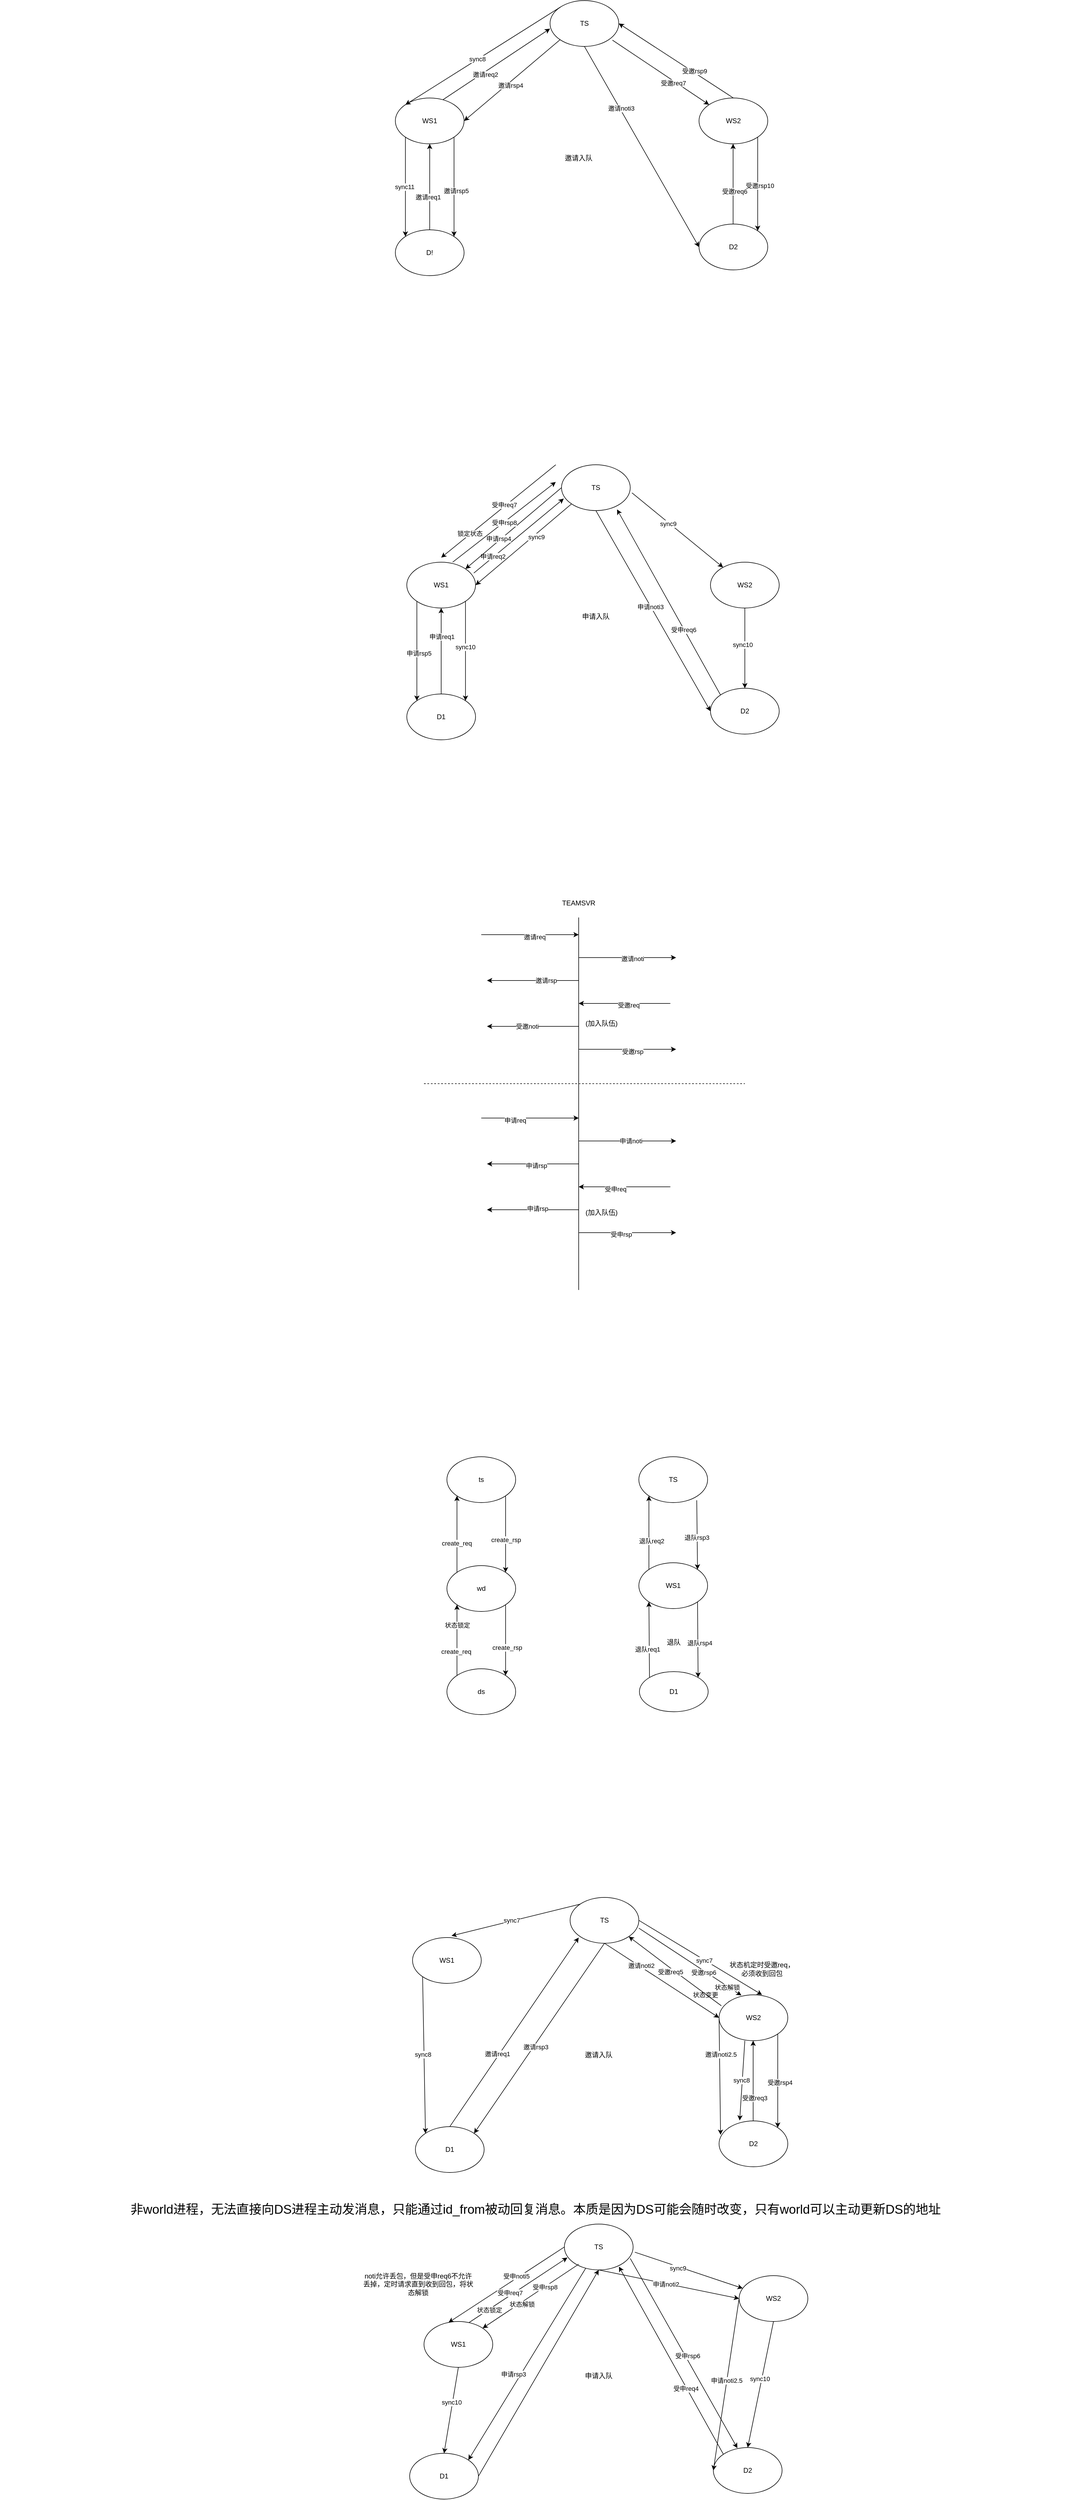 <mxfile version="22.1.0" type="github">
  <diagram name="第 1 页" id="kYDKt0bIS9psy3Maj4CA">
    <mxGraphModel dx="1651" dy="636" grid="1" gridSize="10" guides="1" tooltips="1" connect="1" arrows="1" fold="1" page="1" pageScale="1" pageWidth="827" pageHeight="1169" math="0" shadow="0">
      <root>
        <mxCell id="0" />
        <mxCell id="1" parent="0" />
        <mxCell id="k-n6cHFPc8PgsHtmHgzM-1" value="TS" style="ellipse;whiteSpace=wrap;html=1;" parent="1" vertex="1">
          <mxGeometry x="350" y="90" width="120" height="80" as="geometry" />
        </mxCell>
        <mxCell id="k-n6cHFPc8PgsHtmHgzM-2" value="WS1" style="ellipse;whiteSpace=wrap;html=1;" parent="1" vertex="1">
          <mxGeometry x="80" y="260" width="120" height="80" as="geometry" />
        </mxCell>
        <mxCell id="k-n6cHFPc8PgsHtmHgzM-3" value="WS2" style="ellipse;whiteSpace=wrap;html=1;" parent="1" vertex="1">
          <mxGeometry x="610" y="260" width="120" height="80" as="geometry" />
        </mxCell>
        <mxCell id="k-n6cHFPc8PgsHtmHgzM-4" value="D!" style="ellipse;whiteSpace=wrap;html=1;" parent="1" vertex="1">
          <mxGeometry x="80" y="490" width="120" height="80" as="geometry" />
        </mxCell>
        <mxCell id="k-n6cHFPc8PgsHtmHgzM-5" value="D2" style="ellipse;whiteSpace=wrap;html=1;" parent="1" vertex="1">
          <mxGeometry x="610" y="480" width="120" height="80" as="geometry" />
        </mxCell>
        <mxCell id="k-n6cHFPc8PgsHtmHgzM-6" value="" style="endArrow=classic;html=1;rounded=0;entryX=0.5;entryY=1;entryDx=0;entryDy=0;exitX=0.5;exitY=0;exitDx=0;exitDy=0;" parent="1" source="k-n6cHFPc8PgsHtmHgzM-4" target="k-n6cHFPc8PgsHtmHgzM-2" edge="1">
          <mxGeometry width="50" height="50" relative="1" as="geometry">
            <mxPoint x="160" y="480" as="sourcePoint" />
            <mxPoint x="210" y="430" as="targetPoint" />
            <Array as="points">
              <mxPoint x="140" y="420" />
            </Array>
          </mxGeometry>
        </mxCell>
        <mxCell id="k-n6cHFPc8PgsHtmHgzM-71" value="邀请req1" style="edgeLabel;html=1;align=center;verticalAlign=middle;resizable=0;points=[];" parent="k-n6cHFPc8PgsHtmHgzM-6" vertex="1" connectable="0">
          <mxGeometry x="-0.24" y="3" relative="1" as="geometry">
            <mxPoint as="offset" />
          </mxGeometry>
        </mxCell>
        <mxCell id="k-n6cHFPc8PgsHtmHgzM-8" value="" style="endArrow=classic;html=1;rounded=0;entryX=0.5;entryY=1;entryDx=0;entryDy=0;exitX=0.5;exitY=0;exitDx=0;exitDy=0;" parent="1" edge="1">
          <mxGeometry width="50" height="50" relative="1" as="geometry">
            <mxPoint x="669.5" y="480" as="sourcePoint" />
            <mxPoint x="669.5" y="340" as="targetPoint" />
          </mxGeometry>
        </mxCell>
        <mxCell id="k-n6cHFPc8PgsHtmHgzM-76" value="受邀req6" style="edgeLabel;html=1;align=center;verticalAlign=middle;resizable=0;points=[];" parent="k-n6cHFPc8PgsHtmHgzM-8" vertex="1" connectable="0">
          <mxGeometry x="-0.186" y="-1" relative="1" as="geometry">
            <mxPoint x="1" as="offset" />
          </mxGeometry>
        </mxCell>
        <mxCell id="k-n6cHFPc8PgsHtmHgzM-9" value="" style="endArrow=classic;html=1;rounded=0;entryX=0;entryY=0.613;entryDx=0;entryDy=0;exitX=0.692;exitY=0.038;exitDx=0;exitDy=0;exitPerimeter=0;entryPerimeter=0;" parent="1" source="k-n6cHFPc8PgsHtmHgzM-2" target="k-n6cHFPc8PgsHtmHgzM-1" edge="1">
          <mxGeometry width="50" height="50" relative="1" as="geometry">
            <mxPoint x="350" y="280" as="sourcePoint" />
            <mxPoint x="350" y="130" as="targetPoint" />
          </mxGeometry>
        </mxCell>
        <mxCell id="k-n6cHFPc8PgsHtmHgzM-72" value="邀请req2" style="edgeLabel;html=1;align=center;verticalAlign=middle;resizable=0;points=[];" parent="k-n6cHFPc8PgsHtmHgzM-9" vertex="1" connectable="0">
          <mxGeometry x="-0.234" y="-4" relative="1" as="geometry">
            <mxPoint as="offset" />
          </mxGeometry>
        </mxCell>
        <mxCell id="k-n6cHFPc8PgsHtmHgzM-10" value="" style="endArrow=classic;html=1;rounded=0;entryX=1;entryY=0.5;entryDx=0;entryDy=0;exitX=0.5;exitY=0;exitDx=0;exitDy=0;" parent="1" source="k-n6cHFPc8PgsHtmHgzM-3" target="k-n6cHFPc8PgsHtmHgzM-1" edge="1">
          <mxGeometry width="50" height="50" relative="1" as="geometry">
            <mxPoint x="150" y="270" as="sourcePoint" />
            <mxPoint x="360" y="140" as="targetPoint" />
          </mxGeometry>
        </mxCell>
        <mxCell id="k-n6cHFPc8PgsHtmHgzM-78" value="受邀rsp9" style="edgeLabel;html=1;align=center;verticalAlign=middle;resizable=0;points=[];" parent="k-n6cHFPc8PgsHtmHgzM-10" vertex="1" connectable="0">
          <mxGeometry x="-0.303" y="-3" relative="1" as="geometry">
            <mxPoint as="offset" />
          </mxGeometry>
        </mxCell>
        <mxCell id="k-n6cHFPc8PgsHtmHgzM-11" value="" style="endArrow=classic;html=1;rounded=0;entryX=1;entryY=0.5;entryDx=0;entryDy=0;exitX=0;exitY=1;exitDx=0;exitDy=0;" parent="1" source="k-n6cHFPc8PgsHtmHgzM-1" target="k-n6cHFPc8PgsHtmHgzM-2" edge="1">
          <mxGeometry width="50" height="50" relative="1" as="geometry">
            <mxPoint x="673" y="273" as="sourcePoint" />
            <mxPoint x="480" y="140" as="targetPoint" />
          </mxGeometry>
        </mxCell>
        <mxCell id="k-n6cHFPc8PgsHtmHgzM-74" value="邀请rsp4" style="edgeLabel;html=1;align=center;verticalAlign=middle;resizable=0;points=[];" parent="k-n6cHFPc8PgsHtmHgzM-11" vertex="1" connectable="0">
          <mxGeometry x="0.071" y="5" relative="1" as="geometry">
            <mxPoint as="offset" />
          </mxGeometry>
        </mxCell>
        <mxCell id="k-n6cHFPc8PgsHtmHgzM-12" value="" style="endArrow=classic;html=1;rounded=0;exitX=0.908;exitY=0.863;exitDx=0;exitDy=0;exitPerimeter=0;" parent="1" source="k-n6cHFPc8PgsHtmHgzM-1" target="k-n6cHFPc8PgsHtmHgzM-3" edge="1">
          <mxGeometry width="50" height="50" relative="1" as="geometry">
            <mxPoint x="460" y="160" as="sourcePoint" />
            <mxPoint x="192" y="282" as="targetPoint" />
          </mxGeometry>
        </mxCell>
        <mxCell id="k-n6cHFPc8PgsHtmHgzM-77" value="受邀req7" style="edgeLabel;html=1;align=center;verticalAlign=middle;resizable=0;points=[];" parent="k-n6cHFPc8PgsHtmHgzM-12" vertex="1" connectable="0">
          <mxGeometry x="0.275" y="-3" relative="1" as="geometry">
            <mxPoint as="offset" />
          </mxGeometry>
        </mxCell>
        <mxCell id="k-n6cHFPc8PgsHtmHgzM-13" value="" style="endArrow=classic;html=1;rounded=0;exitX=0.5;exitY=1;exitDx=0;exitDy=0;entryX=0;entryY=0.5;entryDx=0;entryDy=0;" parent="1" source="k-n6cHFPc8PgsHtmHgzM-1" target="k-n6cHFPc8PgsHtmHgzM-5" edge="1">
          <mxGeometry width="50" height="50" relative="1" as="geometry">
            <mxPoint x="469" y="169" as="sourcePoint" />
            <mxPoint x="637" y="282" as="targetPoint" />
          </mxGeometry>
        </mxCell>
        <mxCell id="k-n6cHFPc8PgsHtmHgzM-73" value="邀请noti3" style="edgeLabel;html=1;align=center;verticalAlign=middle;resizable=0;points=[];" parent="k-n6cHFPc8PgsHtmHgzM-13" vertex="1" connectable="0">
          <mxGeometry x="-0.377" y="2" relative="1" as="geometry">
            <mxPoint as="offset" />
          </mxGeometry>
        </mxCell>
        <mxCell id="k-n6cHFPc8PgsHtmHgzM-14" value="" style="endArrow=classic;html=1;rounded=0;entryX=1;entryY=0;entryDx=0;entryDy=0;exitX=1;exitY=1;exitDx=0;exitDy=0;" parent="1" source="k-n6cHFPc8PgsHtmHgzM-3" target="k-n6cHFPc8PgsHtmHgzM-5" edge="1">
          <mxGeometry width="50" height="50" relative="1" as="geometry">
            <mxPoint x="679.5" y="490" as="sourcePoint" />
            <mxPoint x="679.5" y="350" as="targetPoint" />
          </mxGeometry>
        </mxCell>
        <mxCell id="k-n6cHFPc8PgsHtmHgzM-82" value="受邀rsp10" style="edgeLabel;html=1;align=center;verticalAlign=middle;resizable=0;points=[];" parent="k-n6cHFPc8PgsHtmHgzM-14" vertex="1" connectable="0">
          <mxGeometry x="0.025" y="3" relative="1" as="geometry">
            <mxPoint as="offset" />
          </mxGeometry>
        </mxCell>
        <mxCell id="k-n6cHFPc8PgsHtmHgzM-15" value="" style="endArrow=classic;html=1;rounded=0;entryX=0;entryY=0;entryDx=0;entryDy=0;exitX=0;exitY=1;exitDx=0;exitDy=0;" parent="1" source="k-n6cHFPc8PgsHtmHgzM-2" target="k-n6cHFPc8PgsHtmHgzM-4" edge="1">
          <mxGeometry width="50" height="50" relative="1" as="geometry">
            <mxPoint x="150" y="500" as="sourcePoint" />
            <mxPoint x="150" y="350" as="targetPoint" />
            <Array as="points" />
          </mxGeometry>
        </mxCell>
        <mxCell id="k-n6cHFPc8PgsHtmHgzM-83" value="sync11" style="edgeLabel;html=1;align=center;verticalAlign=middle;resizable=0;points=[];" parent="k-n6cHFPc8PgsHtmHgzM-15" vertex="1" connectable="0">
          <mxGeometry x="-0.011" y="-2" relative="1" as="geometry">
            <mxPoint as="offset" />
          </mxGeometry>
        </mxCell>
        <mxCell id="k-n6cHFPc8PgsHtmHgzM-16" value="" style="endArrow=classic;html=1;rounded=0;entryX=1;entryY=0;entryDx=0;entryDy=0;exitX=1;exitY=1;exitDx=0;exitDy=0;" parent="1" source="k-n6cHFPc8PgsHtmHgzM-2" target="k-n6cHFPc8PgsHtmHgzM-4" edge="1">
          <mxGeometry width="50" height="50" relative="1" as="geometry">
            <mxPoint x="270" y="490" as="sourcePoint" />
            <mxPoint x="270" y="340" as="targetPoint" />
            <Array as="points" />
          </mxGeometry>
        </mxCell>
        <mxCell id="k-n6cHFPc8PgsHtmHgzM-75" value="邀请rsp5" style="edgeLabel;html=1;align=center;verticalAlign=middle;resizable=0;points=[];" parent="k-n6cHFPc8PgsHtmHgzM-16" vertex="1" connectable="0">
          <mxGeometry x="0.081" y="3" relative="1" as="geometry">
            <mxPoint as="offset" />
          </mxGeometry>
        </mxCell>
        <mxCell id="k-n6cHFPc8PgsHtmHgzM-17" value="" style="endArrow=classic;html=1;rounded=0;entryX=0;entryY=0;entryDx=0;entryDy=0;exitX=0;exitY=0;exitDx=0;exitDy=0;" parent="1" source="k-n6cHFPc8PgsHtmHgzM-1" target="k-n6cHFPc8PgsHtmHgzM-2" edge="1">
          <mxGeometry width="50" height="50" relative="1" as="geometry">
            <mxPoint x="268" y="148" as="sourcePoint" />
            <mxPoint x="90" y="260" as="targetPoint" />
          </mxGeometry>
        </mxCell>
        <mxCell id="k-n6cHFPc8PgsHtmHgzM-79" value="sync8" style="edgeLabel;html=1;align=center;verticalAlign=middle;resizable=0;points=[];" parent="k-n6cHFPc8PgsHtmHgzM-17" vertex="1" connectable="0">
          <mxGeometry x="0.065" y="-1" relative="1" as="geometry">
            <mxPoint as="offset" />
          </mxGeometry>
        </mxCell>
        <mxCell id="k-n6cHFPc8PgsHtmHgzM-18" value="TS" style="ellipse;whiteSpace=wrap;html=1;" parent="1" vertex="1">
          <mxGeometry x="370" y="900" width="120" height="80" as="geometry" />
        </mxCell>
        <mxCell id="k-n6cHFPc8PgsHtmHgzM-19" value="WS1" style="ellipse;whiteSpace=wrap;html=1;" parent="1" vertex="1">
          <mxGeometry x="100" y="1070" width="120" height="80" as="geometry" />
        </mxCell>
        <mxCell id="k-n6cHFPc8PgsHtmHgzM-20" value="WS2" style="ellipse;whiteSpace=wrap;html=1;" parent="1" vertex="1">
          <mxGeometry x="630" y="1070" width="120" height="80" as="geometry" />
        </mxCell>
        <mxCell id="k-n6cHFPc8PgsHtmHgzM-21" value="D1" style="ellipse;whiteSpace=wrap;html=1;" parent="1" vertex="1">
          <mxGeometry x="100" y="1300" width="120" height="80" as="geometry" />
        </mxCell>
        <mxCell id="k-n6cHFPc8PgsHtmHgzM-22" value="D2" style="ellipse;whiteSpace=wrap;html=1;" parent="1" vertex="1">
          <mxGeometry x="630" y="1290" width="120" height="80" as="geometry" />
        </mxCell>
        <mxCell id="k-n6cHFPc8PgsHtmHgzM-23" value="" style="endArrow=classic;html=1;rounded=0;entryX=0.5;entryY=1;entryDx=0;entryDy=0;exitX=0.5;exitY=0;exitDx=0;exitDy=0;" parent="1" source="k-n6cHFPc8PgsHtmHgzM-21" target="k-n6cHFPc8PgsHtmHgzM-19" edge="1">
          <mxGeometry width="50" height="50" relative="1" as="geometry">
            <mxPoint x="180" y="1290" as="sourcePoint" />
            <mxPoint x="230" y="1240" as="targetPoint" />
            <Array as="points">
              <mxPoint x="160" y="1230" />
            </Array>
          </mxGeometry>
        </mxCell>
        <mxCell id="k-n6cHFPc8PgsHtmHgzM-25" value="" style="endArrow=classic;html=1;rounded=0;exitX=0.975;exitY=0.238;exitDx=0;exitDy=0;exitPerimeter=0;entryX=0.033;entryY=0.738;entryDx=0;entryDy=0;entryPerimeter=0;" parent="1" source="k-n6cHFPc8PgsHtmHgzM-19" target="k-n6cHFPc8PgsHtmHgzM-18" edge="1">
          <mxGeometry width="50" height="50" relative="1" as="geometry">
            <mxPoint x="370" y="1090" as="sourcePoint" />
            <mxPoint x="360" y="960" as="targetPoint" />
          </mxGeometry>
        </mxCell>
        <mxCell id="k-n6cHFPc8PgsHtmHgzM-87" value="申请req2" style="edgeLabel;html=1;align=center;verticalAlign=middle;resizable=0;points=[];" parent="k-n6cHFPc8PgsHtmHgzM-25" vertex="1" connectable="0">
          <mxGeometry x="-0.394" y="1" relative="1" as="geometry">
            <mxPoint x="-14" y="11" as="offset" />
          </mxGeometry>
        </mxCell>
        <mxCell id="k-n6cHFPc8PgsHtmHgzM-27" value="" style="endArrow=classic;html=1;rounded=0;entryX=1;entryY=0.5;entryDx=0;entryDy=0;exitX=0;exitY=1;exitDx=0;exitDy=0;" parent="1" source="k-n6cHFPc8PgsHtmHgzM-18" target="k-n6cHFPc8PgsHtmHgzM-19" edge="1">
          <mxGeometry width="50" height="50" relative="1" as="geometry">
            <mxPoint x="693" y="1083" as="sourcePoint" />
            <mxPoint x="500" y="950" as="targetPoint" />
          </mxGeometry>
        </mxCell>
        <mxCell id="k-n6cHFPc8PgsHtmHgzM-96" value="sync9" style="edgeLabel;html=1;align=center;verticalAlign=middle;resizable=0;points=[];" parent="k-n6cHFPc8PgsHtmHgzM-27" vertex="1" connectable="0">
          <mxGeometry x="-0.225" y="4" relative="1" as="geometry">
            <mxPoint as="offset" />
          </mxGeometry>
        </mxCell>
        <mxCell id="k-n6cHFPc8PgsHtmHgzM-28" value="" style="endArrow=classic;html=1;rounded=0;exitX=1.025;exitY=0.613;exitDx=0;exitDy=0;exitPerimeter=0;" parent="1" source="k-n6cHFPc8PgsHtmHgzM-18" target="k-n6cHFPc8PgsHtmHgzM-20" edge="1">
          <mxGeometry width="50" height="50" relative="1" as="geometry">
            <mxPoint x="480" y="970" as="sourcePoint" />
            <mxPoint x="212" y="1092" as="targetPoint" />
          </mxGeometry>
        </mxCell>
        <mxCell id="k-n6cHFPc8PgsHtmHgzM-95" value="sync9" style="edgeLabel;html=1;align=center;verticalAlign=middle;resizable=0;points=[];" parent="k-n6cHFPc8PgsHtmHgzM-28" vertex="1" connectable="0">
          <mxGeometry x="-0.192" y="-2" relative="1" as="geometry">
            <mxPoint as="offset" />
          </mxGeometry>
        </mxCell>
        <mxCell id="k-n6cHFPc8PgsHtmHgzM-29" value="" style="endArrow=classic;html=1;rounded=0;exitX=0.5;exitY=1;exitDx=0;exitDy=0;entryX=0;entryY=0.5;entryDx=0;entryDy=0;" parent="1" source="k-n6cHFPc8PgsHtmHgzM-18" target="k-n6cHFPc8PgsHtmHgzM-22" edge="1">
          <mxGeometry width="50" height="50" relative="1" as="geometry">
            <mxPoint x="489" y="979" as="sourcePoint" />
            <mxPoint x="657" y="1092" as="targetPoint" />
          </mxGeometry>
        </mxCell>
        <mxCell id="k-n6cHFPc8PgsHtmHgzM-88" value="申请noti3" style="edgeLabel;html=1;align=center;verticalAlign=middle;resizable=0;points=[];" parent="k-n6cHFPc8PgsHtmHgzM-29" vertex="1" connectable="0">
          <mxGeometry x="-0.043" y="-1" relative="1" as="geometry">
            <mxPoint as="offset" />
          </mxGeometry>
        </mxCell>
        <mxCell id="k-n6cHFPc8PgsHtmHgzM-30" value="" style="endArrow=classic;html=1;rounded=0;entryX=0.5;entryY=0;entryDx=0;entryDy=0;exitX=0.5;exitY=1;exitDx=0;exitDy=0;" parent="1" source="k-n6cHFPc8PgsHtmHgzM-20" target="k-n6cHFPc8PgsHtmHgzM-22" edge="1">
          <mxGeometry width="50" height="50" relative="1" as="geometry">
            <mxPoint x="699.5" y="1300" as="sourcePoint" />
            <mxPoint x="699.5" y="1160" as="targetPoint" />
          </mxGeometry>
        </mxCell>
        <mxCell id="k-n6cHFPc8PgsHtmHgzM-98" value="sync10" style="edgeLabel;html=1;align=center;verticalAlign=middle;resizable=0;points=[];" parent="k-n6cHFPc8PgsHtmHgzM-30" vertex="1" connectable="0">
          <mxGeometry x="-0.086" y="-4" relative="1" as="geometry">
            <mxPoint as="offset" />
          </mxGeometry>
        </mxCell>
        <mxCell id="k-n6cHFPc8PgsHtmHgzM-31" value="" style="endArrow=classic;html=1;rounded=0;entryX=0;entryY=0;entryDx=0;entryDy=0;exitX=0;exitY=1;exitDx=0;exitDy=0;" parent="1" source="k-n6cHFPc8PgsHtmHgzM-19" target="k-n6cHFPc8PgsHtmHgzM-21" edge="1">
          <mxGeometry width="50" height="50" relative="1" as="geometry">
            <mxPoint x="170" y="1310" as="sourcePoint" />
            <mxPoint x="170" y="1160" as="targetPoint" />
            <Array as="points" />
          </mxGeometry>
        </mxCell>
        <mxCell id="k-n6cHFPc8PgsHtmHgzM-90" value="申请rsp5" style="edgeLabel;html=1;align=center;verticalAlign=middle;resizable=0;points=[];" parent="k-n6cHFPc8PgsHtmHgzM-31" vertex="1" connectable="0">
          <mxGeometry x="0.035" y="3" relative="1" as="geometry">
            <mxPoint as="offset" />
          </mxGeometry>
        </mxCell>
        <mxCell id="k-n6cHFPc8PgsHtmHgzM-32" value="" style="endArrow=classic;html=1;rounded=0;entryX=1;entryY=0;entryDx=0;entryDy=0;exitX=1;exitY=1;exitDx=0;exitDy=0;" parent="1" source="k-n6cHFPc8PgsHtmHgzM-19" target="k-n6cHFPc8PgsHtmHgzM-21" edge="1">
          <mxGeometry width="50" height="50" relative="1" as="geometry">
            <mxPoint x="290" y="1300" as="sourcePoint" />
            <mxPoint x="290" y="1150" as="targetPoint" />
            <Array as="points" />
          </mxGeometry>
        </mxCell>
        <mxCell id="k-n6cHFPc8PgsHtmHgzM-86" value="申请req1" style="edgeLabel;html=1;align=center;verticalAlign=middle;resizable=0;points=[];" parent="k-n6cHFPc8PgsHtmHgzM-32" vertex="1" connectable="0">
          <mxGeometry x="0.184" y="3" relative="1" as="geometry">
            <mxPoint x="-45" y="-41" as="offset" />
          </mxGeometry>
        </mxCell>
        <mxCell id="k-n6cHFPc8PgsHtmHgzM-97" value="sync10" style="edgeLabel;html=1;align=center;verticalAlign=middle;resizable=0;points=[];" parent="k-n6cHFPc8PgsHtmHgzM-32" vertex="1" connectable="0">
          <mxGeometry x="-0.081" y="-1" relative="1" as="geometry">
            <mxPoint as="offset" />
          </mxGeometry>
        </mxCell>
        <mxCell id="k-n6cHFPc8PgsHtmHgzM-33" value="" style="endArrow=classic;html=1;rounded=0;entryX=1;entryY=0;entryDx=0;entryDy=0;exitX=0;exitY=0.5;exitDx=0;exitDy=0;" parent="1" source="k-n6cHFPc8PgsHtmHgzM-18" target="k-n6cHFPc8PgsHtmHgzM-19" edge="1">
          <mxGeometry width="50" height="50" relative="1" as="geometry">
            <mxPoint x="288" y="958" as="sourcePoint" />
            <mxPoint x="110" y="1070" as="targetPoint" />
          </mxGeometry>
        </mxCell>
        <mxCell id="k-n6cHFPc8PgsHtmHgzM-89" value="申请rsp4" style="edgeLabel;html=1;align=center;verticalAlign=middle;resizable=0;points=[];" parent="k-n6cHFPc8PgsHtmHgzM-33" vertex="1" connectable="0">
          <mxGeometry x="0.171" y="-1" relative="1" as="geometry">
            <mxPoint x="-11" y="7" as="offset" />
          </mxGeometry>
        </mxCell>
        <mxCell id="k-n6cHFPc8PgsHtmHgzM-35" value="" style="endArrow=classic;html=1;rounded=0;entryX=1;entryY=0;entryDx=0;entryDy=0;" parent="1" edge="1">
          <mxGeometry width="50" height="50" relative="1" as="geometry">
            <mxPoint x="360" y="900" as="sourcePoint" />
            <mxPoint x="160" y="1062" as="targetPoint" />
          </mxGeometry>
        </mxCell>
        <mxCell id="k-n6cHFPc8PgsHtmHgzM-93" value="锁定状态" style="edgeLabel;html=1;align=center;verticalAlign=middle;resizable=0;points=[];" parent="k-n6cHFPc8PgsHtmHgzM-35" vertex="1" connectable="0">
          <mxGeometry x="0.262" y="-3" relative="1" as="geometry">
            <mxPoint x="-22" y="20" as="offset" />
          </mxGeometry>
        </mxCell>
        <mxCell id="k-n6cHFPc8PgsHtmHgzM-36" value="" style="endArrow=classic;html=1;rounded=0;exitX=0.667;exitY=0;exitDx=0;exitDy=0;exitPerimeter=0;" parent="1" source="k-n6cHFPc8PgsHtmHgzM-19" edge="1">
          <mxGeometry width="50" height="50" relative="1" as="geometry">
            <mxPoint x="200" y="1080" as="sourcePoint" />
            <mxPoint x="360" y="930" as="targetPoint" />
          </mxGeometry>
        </mxCell>
        <mxCell id="k-n6cHFPc8PgsHtmHgzM-92" value="受申req7" style="edgeLabel;html=1;align=center;verticalAlign=middle;resizable=0;points=[];" parent="k-n6cHFPc8PgsHtmHgzM-36" vertex="1" connectable="0">
          <mxGeometry x="0.204" y="-4" relative="1" as="geometry">
            <mxPoint x="-21" y="-19" as="offset" />
          </mxGeometry>
        </mxCell>
        <mxCell id="k-n6cHFPc8PgsHtmHgzM-94" value="受申rsp8" style="edgeLabel;html=1;align=center;verticalAlign=middle;resizable=0;points=[];" parent="k-n6cHFPc8PgsHtmHgzM-36" vertex="1" connectable="0">
          <mxGeometry x="-0.005" y="-1" relative="1" as="geometry">
            <mxPoint as="offset" />
          </mxGeometry>
        </mxCell>
        <mxCell id="k-n6cHFPc8PgsHtmHgzM-37" value="" style="endArrow=classic;html=1;rounded=0;entryX=0.808;entryY=0.975;entryDx=0;entryDy=0;entryPerimeter=0;exitX=0;exitY=0;exitDx=0;exitDy=0;" parent="1" source="k-n6cHFPc8PgsHtmHgzM-22" target="k-n6cHFPc8PgsHtmHgzM-18" edge="1">
          <mxGeometry width="50" height="50" relative="1" as="geometry">
            <mxPoint x="650" y="1260" as="sourcePoint" />
            <mxPoint x="640" y="1340" as="targetPoint" />
          </mxGeometry>
        </mxCell>
        <mxCell id="k-n6cHFPc8PgsHtmHgzM-91" value="受申req6" style="edgeLabel;html=1;align=center;verticalAlign=middle;resizable=0;points=[];" parent="k-n6cHFPc8PgsHtmHgzM-37" vertex="1" connectable="0">
          <mxGeometry x="-0.294" y="1" relative="1" as="geometry">
            <mxPoint as="offset" />
          </mxGeometry>
        </mxCell>
        <mxCell id="k-n6cHFPc8PgsHtmHgzM-38" value="邀请入队" style="text;html=1;strokeColor=none;fillColor=none;align=center;verticalAlign=middle;whiteSpace=wrap;rounded=0;" parent="1" vertex="1">
          <mxGeometry x="370" y="350" width="60" height="30" as="geometry" />
        </mxCell>
        <mxCell id="k-n6cHFPc8PgsHtmHgzM-39" value="申请入队" style="text;html=1;strokeColor=none;fillColor=none;align=center;verticalAlign=middle;whiteSpace=wrap;rounded=0;" parent="1" vertex="1">
          <mxGeometry x="400" y="1150" width="60" height="30" as="geometry" />
        </mxCell>
        <mxCell id="k-n6cHFPc8PgsHtmHgzM-40" value="" style="endArrow=none;html=1;rounded=0;arcSize=12;" parent="1" edge="1">
          <mxGeometry width="50" height="50" relative="1" as="geometry">
            <mxPoint x="400" y="2340" as="sourcePoint" />
            <mxPoint x="400" y="1690" as="targetPoint" />
          </mxGeometry>
        </mxCell>
        <mxCell id="k-n6cHFPc8PgsHtmHgzM-41" value="" style="endArrow=classic;html=1;rounded=0;arcSize=12;" parent="1" edge="1">
          <mxGeometry width="50" height="50" relative="1" as="geometry">
            <mxPoint x="230" y="1720" as="sourcePoint" />
            <mxPoint x="400" y="1720" as="targetPoint" />
          </mxGeometry>
        </mxCell>
        <mxCell id="k-n6cHFPc8PgsHtmHgzM-47" value="邀请req" style="edgeLabel;html=1;align=center;verticalAlign=middle;resizable=0;points=[];arcSize=12;" parent="k-n6cHFPc8PgsHtmHgzM-41" vertex="1" connectable="0">
          <mxGeometry x="0.094" y="-4" relative="1" as="geometry">
            <mxPoint as="offset" />
          </mxGeometry>
        </mxCell>
        <mxCell id="k-n6cHFPc8PgsHtmHgzM-42" value="" style="endArrow=classic;html=1;rounded=0;arcSize=12;" parent="1" edge="1">
          <mxGeometry width="50" height="50" relative="1" as="geometry">
            <mxPoint x="400" y="1760" as="sourcePoint" />
            <mxPoint x="570" y="1760" as="targetPoint" />
          </mxGeometry>
        </mxCell>
        <mxCell id="k-n6cHFPc8PgsHtmHgzM-48" value="邀请noti" style="edgeLabel;html=1;align=center;verticalAlign=middle;resizable=0;points=[];arcSize=12;" parent="k-n6cHFPc8PgsHtmHgzM-42" vertex="1" connectable="0">
          <mxGeometry x="0.106" y="-2" relative="1" as="geometry">
            <mxPoint as="offset" />
          </mxGeometry>
        </mxCell>
        <mxCell id="k-n6cHFPc8PgsHtmHgzM-43" value="" style="endArrow=classic;html=1;rounded=0;arcSize=12;" parent="1" edge="1">
          <mxGeometry width="50" height="50" relative="1" as="geometry">
            <mxPoint x="400" y="1920" as="sourcePoint" />
            <mxPoint x="570" y="1920" as="targetPoint" />
          </mxGeometry>
        </mxCell>
        <mxCell id="k-n6cHFPc8PgsHtmHgzM-51" value="受邀rsp" style="edgeLabel;html=1;align=center;verticalAlign=middle;resizable=0;points=[];arcSize=12;" parent="k-n6cHFPc8PgsHtmHgzM-43" vertex="1" connectable="0">
          <mxGeometry x="0.106" y="-4" relative="1" as="geometry">
            <mxPoint as="offset" />
          </mxGeometry>
        </mxCell>
        <mxCell id="k-n6cHFPc8PgsHtmHgzM-44" value="" style="endArrow=classic;html=1;rounded=0;arcSize=12;" parent="1" edge="1">
          <mxGeometry width="50" height="50" relative="1" as="geometry">
            <mxPoint x="230" y="2040" as="sourcePoint" />
            <mxPoint x="400" y="2040" as="targetPoint" />
          </mxGeometry>
        </mxCell>
        <mxCell id="k-n6cHFPc8PgsHtmHgzM-52" value="申请req" style="edgeLabel;html=1;align=center;verticalAlign=middle;resizable=0;points=[];arcSize=12;" parent="k-n6cHFPc8PgsHtmHgzM-44" vertex="1" connectable="0">
          <mxGeometry x="-0.306" y="-4" relative="1" as="geometry">
            <mxPoint as="offset" />
          </mxGeometry>
        </mxCell>
        <mxCell id="k-n6cHFPc8PgsHtmHgzM-45" value="" style="endArrow=classic;html=1;rounded=0;arcSize=12;" parent="1" edge="1">
          <mxGeometry width="50" height="50" relative="1" as="geometry">
            <mxPoint x="400" y="2080" as="sourcePoint" />
            <mxPoint x="570" y="2080" as="targetPoint" />
          </mxGeometry>
        </mxCell>
        <mxCell id="k-n6cHFPc8PgsHtmHgzM-53" value="申请noti" style="edgeLabel;html=1;align=center;verticalAlign=middle;resizable=0;points=[];arcSize=12;" parent="k-n6cHFPc8PgsHtmHgzM-45" vertex="1" connectable="0">
          <mxGeometry x="0.071" relative="1" as="geometry">
            <mxPoint as="offset" />
          </mxGeometry>
        </mxCell>
        <mxCell id="k-n6cHFPc8PgsHtmHgzM-46" value="" style="endArrow=classic;html=1;rounded=0;arcSize=12;" parent="1" edge="1">
          <mxGeometry width="50" height="50" relative="1" as="geometry">
            <mxPoint x="400" y="2240" as="sourcePoint" />
            <mxPoint x="570" y="2240" as="targetPoint" />
          </mxGeometry>
        </mxCell>
        <mxCell id="k-n6cHFPc8PgsHtmHgzM-69" value="受申rsp" style="edgeLabel;html=1;align=center;verticalAlign=middle;resizable=0;points=[];arcSize=12;" parent="k-n6cHFPc8PgsHtmHgzM-46" vertex="1" connectable="0">
          <mxGeometry x="-0.129" y="-3" relative="1" as="geometry">
            <mxPoint as="offset" />
          </mxGeometry>
        </mxCell>
        <mxCell id="k-n6cHFPc8PgsHtmHgzM-50" value="TEAMSVR" style="text;html=1;strokeColor=none;fillColor=none;align=center;verticalAlign=middle;whiteSpace=wrap;rounded=0;arcSize=12;" parent="1" vertex="1">
          <mxGeometry x="370" y="1650" width="60" height="30" as="geometry" />
        </mxCell>
        <mxCell id="k-n6cHFPc8PgsHtmHgzM-54" value="" style="endArrow=classic;html=1;rounded=0;arcSize=12;" parent="1" edge="1">
          <mxGeometry width="50" height="50" relative="1" as="geometry">
            <mxPoint x="400" y="1800" as="sourcePoint" />
            <mxPoint x="240" y="1800" as="targetPoint" />
          </mxGeometry>
        </mxCell>
        <mxCell id="k-n6cHFPc8PgsHtmHgzM-61" value="邀请rsp" style="edgeLabel;html=1;align=center;verticalAlign=middle;resizable=0;points=[];arcSize=12;" parent="k-n6cHFPc8PgsHtmHgzM-54" vertex="1" connectable="0">
          <mxGeometry x="-0.287" relative="1" as="geometry">
            <mxPoint as="offset" />
          </mxGeometry>
        </mxCell>
        <mxCell id="k-n6cHFPc8PgsHtmHgzM-55" value="" style="endArrow=classic;html=1;rounded=0;arcSize=12;" parent="1" edge="1">
          <mxGeometry width="50" height="50" relative="1" as="geometry">
            <mxPoint x="560" y="1840" as="sourcePoint" />
            <mxPoint x="400" y="1840" as="targetPoint" />
          </mxGeometry>
        </mxCell>
        <mxCell id="k-n6cHFPc8PgsHtmHgzM-62" value="受邀req" style="edgeLabel;html=1;align=center;verticalAlign=middle;resizable=0;points=[];arcSize=12;" parent="k-n6cHFPc8PgsHtmHgzM-55" vertex="1" connectable="0">
          <mxGeometry x="-0.087" y="3" relative="1" as="geometry">
            <mxPoint as="offset" />
          </mxGeometry>
        </mxCell>
        <mxCell id="k-n6cHFPc8PgsHtmHgzM-56" value="" style="endArrow=classic;html=1;rounded=0;arcSize=12;" parent="1" edge="1">
          <mxGeometry width="50" height="50" relative="1" as="geometry">
            <mxPoint x="400" y="1880" as="sourcePoint" />
            <mxPoint x="240" y="1880" as="targetPoint" />
          </mxGeometry>
        </mxCell>
        <mxCell id="k-n6cHFPc8PgsHtmHgzM-63" value="受邀noti" style="edgeLabel;html=1;align=center;verticalAlign=middle;resizable=0;points=[];arcSize=12;" parent="k-n6cHFPc8PgsHtmHgzM-56" vertex="1" connectable="0">
          <mxGeometry x="0.125" relative="1" as="geometry">
            <mxPoint as="offset" />
          </mxGeometry>
        </mxCell>
        <mxCell id="k-n6cHFPc8PgsHtmHgzM-57" value="" style="endArrow=classic;html=1;rounded=0;arcSize=12;" parent="1" edge="1">
          <mxGeometry width="50" height="50" relative="1" as="geometry">
            <mxPoint x="400" y="2120" as="sourcePoint" />
            <mxPoint x="240" y="2120" as="targetPoint" />
          </mxGeometry>
        </mxCell>
        <mxCell id="k-n6cHFPc8PgsHtmHgzM-67" value="申请rsp" style="edgeLabel;html=1;align=center;verticalAlign=middle;resizable=0;points=[];arcSize=12;" parent="k-n6cHFPc8PgsHtmHgzM-57" vertex="1" connectable="0">
          <mxGeometry x="-0.075" y="3" relative="1" as="geometry">
            <mxPoint as="offset" />
          </mxGeometry>
        </mxCell>
        <mxCell id="k-n6cHFPc8PgsHtmHgzM-58" value="" style="endArrow=classic;html=1;rounded=0;arcSize=12;" parent="1" edge="1">
          <mxGeometry width="50" height="50" relative="1" as="geometry">
            <mxPoint x="560" y="2160" as="sourcePoint" />
            <mxPoint x="400" y="2160" as="targetPoint" />
          </mxGeometry>
        </mxCell>
        <mxCell id="k-n6cHFPc8PgsHtmHgzM-65" value="受申req" style="edgeLabel;html=1;align=center;verticalAlign=middle;resizable=0;points=[];arcSize=12;" parent="k-n6cHFPc8PgsHtmHgzM-58" vertex="1" connectable="0">
          <mxGeometry x="0.2" y="4" relative="1" as="geometry">
            <mxPoint as="offset" />
          </mxGeometry>
        </mxCell>
        <mxCell id="k-n6cHFPc8PgsHtmHgzM-59" value="" style="endArrow=classic;html=1;rounded=0;arcSize=12;" parent="1" edge="1">
          <mxGeometry width="50" height="50" relative="1" as="geometry">
            <mxPoint x="400" y="2200" as="sourcePoint" />
            <mxPoint x="240" y="2200" as="targetPoint" />
          </mxGeometry>
        </mxCell>
        <mxCell id="k-n6cHFPc8PgsHtmHgzM-68" value="申请rsp" style="edgeLabel;html=1;align=center;verticalAlign=middle;resizable=0;points=[];arcSize=12;" parent="k-n6cHFPc8PgsHtmHgzM-59" vertex="1" connectable="0">
          <mxGeometry x="-0.1" y="-2" relative="1" as="geometry">
            <mxPoint as="offset" />
          </mxGeometry>
        </mxCell>
        <mxCell id="k-n6cHFPc8PgsHtmHgzM-60" value="" style="endArrow=none;dashed=1;html=1;rounded=0;" parent="1" edge="1">
          <mxGeometry width="50" height="50" relative="1" as="geometry">
            <mxPoint x="130" y="1980" as="sourcePoint" />
            <mxPoint x="690" y="1980" as="targetPoint" />
          </mxGeometry>
        </mxCell>
        <mxCell id="k-n6cHFPc8PgsHtmHgzM-64" value="(加入队伍)" style="text;html=1;strokeColor=none;fillColor=none;align=center;verticalAlign=middle;whiteSpace=wrap;rounded=0;arcSize=12;" parent="1" vertex="1">
          <mxGeometry x="410" y="1860" width="60" height="30" as="geometry" />
        </mxCell>
        <mxCell id="k-n6cHFPc8PgsHtmHgzM-70" value="(加入队伍)" style="text;html=1;strokeColor=none;fillColor=none;align=center;verticalAlign=middle;whiteSpace=wrap;rounded=0;arcSize=12;" parent="1" vertex="1">
          <mxGeometry x="410" y="2190" width="60" height="30" as="geometry" />
        </mxCell>
        <mxCell id="k-n6cHFPc8PgsHtmHgzM-99" value="ts" style="ellipse;whiteSpace=wrap;html=1;" parent="1" vertex="1">
          <mxGeometry x="170" y="2631" width="120" height="80" as="geometry" />
        </mxCell>
        <mxCell id="k-n6cHFPc8PgsHtmHgzM-100" value="wd" style="ellipse;whiteSpace=wrap;html=1;" parent="1" vertex="1">
          <mxGeometry x="170" y="2821" width="120" height="80" as="geometry" />
        </mxCell>
        <mxCell id="k-n6cHFPc8PgsHtmHgzM-102" value="ds" style="ellipse;whiteSpace=wrap;html=1;" parent="1" vertex="1">
          <mxGeometry x="170" y="3001" width="120" height="80" as="geometry" />
        </mxCell>
        <mxCell id="k-n6cHFPc8PgsHtmHgzM-104" value="" style="endArrow=classic;html=1;rounded=0;exitX=0;exitY=0;exitDx=0;exitDy=0;entryX=0;entryY=1;entryDx=0;entryDy=0;" parent="1" source="k-n6cHFPc8PgsHtmHgzM-102" target="k-n6cHFPc8PgsHtmHgzM-100" edge="1">
          <mxGeometry width="50" height="50" relative="1" as="geometry">
            <mxPoint x="196" y="2941" as="sourcePoint" />
            <mxPoint x="246" y="2891" as="targetPoint" />
          </mxGeometry>
        </mxCell>
        <mxCell id="k-n6cHFPc8PgsHtmHgzM-108" value="create_req" style="edgeLabel;html=1;align=center;verticalAlign=middle;resizable=0;points=[];" parent="k-n6cHFPc8PgsHtmHgzM-104" vertex="1" connectable="0">
          <mxGeometry x="-0.032" y="-1" relative="1" as="geometry">
            <mxPoint x="-3" y="18" as="offset" />
          </mxGeometry>
        </mxCell>
        <mxCell id="k-n6cHFPc8PgsHtmHgzM-111" value="状态锁定" style="edgeLabel;html=1;align=center;verticalAlign=middle;resizable=0;points=[];" parent="k-n6cHFPc8PgsHtmHgzM-104" vertex="1" connectable="0">
          <mxGeometry x="0.421" relative="1" as="geometry">
            <mxPoint as="offset" />
          </mxGeometry>
        </mxCell>
        <mxCell id="k-n6cHFPc8PgsHtmHgzM-105" value="" style="endArrow=classic;html=1;rounded=0;exitX=1;exitY=1;exitDx=0;exitDy=0;entryX=1;entryY=0;entryDx=0;entryDy=0;" parent="1" source="k-n6cHFPc8PgsHtmHgzM-100" target="k-n6cHFPc8PgsHtmHgzM-102" edge="1">
          <mxGeometry width="50" height="50" relative="1" as="geometry">
            <mxPoint x="406" y="3085" as="sourcePoint" />
            <mxPoint x="406" y="2911" as="targetPoint" />
          </mxGeometry>
        </mxCell>
        <mxCell id="k-n6cHFPc8PgsHtmHgzM-113" value="create_rsp" style="edgeLabel;html=1;align=center;verticalAlign=middle;resizable=0;points=[];" parent="k-n6cHFPc8PgsHtmHgzM-105" vertex="1" connectable="0">
          <mxGeometry x="0.211" y="2" relative="1" as="geometry">
            <mxPoint as="offset" />
          </mxGeometry>
        </mxCell>
        <mxCell id="k-n6cHFPc8PgsHtmHgzM-106" value="" style="endArrow=classic;html=1;rounded=0;entryX=0;entryY=1;entryDx=0;entryDy=0;exitX=0;exitY=0;exitDx=0;exitDy=0;" parent="1" source="k-n6cHFPc8PgsHtmHgzM-100" target="k-n6cHFPc8PgsHtmHgzM-99" edge="1">
          <mxGeometry width="50" height="50" relative="1" as="geometry">
            <mxPoint x="169" y="2865" as="sourcePoint" />
            <mxPoint x="169" y="2691" as="targetPoint" />
          </mxGeometry>
        </mxCell>
        <mxCell id="k-n6cHFPc8PgsHtmHgzM-109" value="create_req" style="edgeLabel;html=1;align=center;verticalAlign=middle;resizable=0;points=[];" parent="k-n6cHFPc8PgsHtmHgzM-106" vertex="1" connectable="0">
          <mxGeometry x="-0.24" y="1" relative="1" as="geometry">
            <mxPoint as="offset" />
          </mxGeometry>
        </mxCell>
        <mxCell id="k-n6cHFPc8PgsHtmHgzM-107" value="" style="endArrow=classic;html=1;rounded=0;entryX=1;entryY=0;entryDx=0;entryDy=0;exitX=1;exitY=1;exitDx=0;exitDy=0;" parent="1" source="k-n6cHFPc8PgsHtmHgzM-99" target="k-n6cHFPc8PgsHtmHgzM-100" edge="1">
          <mxGeometry width="50" height="50" relative="1" as="geometry">
            <mxPoint x="350" y="2855" as="sourcePoint" />
            <mxPoint x="346" y="2711" as="targetPoint" />
          </mxGeometry>
        </mxCell>
        <mxCell id="k-n6cHFPc8PgsHtmHgzM-112" value="create_rsp" style="edgeLabel;html=1;align=center;verticalAlign=middle;resizable=0;points=[];" parent="k-n6cHFPc8PgsHtmHgzM-107" vertex="1" connectable="0">
          <mxGeometry x="0.15" relative="1" as="geometry">
            <mxPoint as="offset" />
          </mxGeometry>
        </mxCell>
        <mxCell id="n1iCXKJO0722P-5B4_Fn-1" value="TS" style="ellipse;whiteSpace=wrap;html=1;" parent="1" vertex="1">
          <mxGeometry x="385" y="3400" width="120" height="80" as="geometry" />
        </mxCell>
        <mxCell id="n1iCXKJO0722P-5B4_Fn-2" value="WS1" style="ellipse;whiteSpace=wrap;html=1;" parent="1" vertex="1">
          <mxGeometry x="110" y="3470" width="120" height="80" as="geometry" />
        </mxCell>
        <mxCell id="n1iCXKJO0722P-5B4_Fn-3" value="WS2" style="ellipse;whiteSpace=wrap;html=1;" parent="1" vertex="1">
          <mxGeometry x="645" y="3570" width="120" height="80" as="geometry" />
        </mxCell>
        <mxCell id="n1iCXKJO0722P-5B4_Fn-4" value="D1" style="ellipse;whiteSpace=wrap;html=1;" parent="1" vertex="1">
          <mxGeometry x="115" y="3800" width="120" height="80" as="geometry" />
        </mxCell>
        <mxCell id="n1iCXKJO0722P-5B4_Fn-5" value="D2" style="ellipse;whiteSpace=wrap;html=1;" parent="1" vertex="1">
          <mxGeometry x="645" y="3790" width="120" height="80" as="geometry" />
        </mxCell>
        <mxCell id="n1iCXKJO0722P-5B4_Fn-6" value="" style="endArrow=classic;html=1;rounded=0;exitX=0.5;exitY=0;exitDx=0;exitDy=0;" parent="1" source="n1iCXKJO0722P-5B4_Fn-4" edge="1">
          <mxGeometry width="50" height="50" relative="1" as="geometry">
            <mxPoint x="195" y="3790" as="sourcePoint" />
            <mxPoint x="400" y="3470" as="targetPoint" />
            <Array as="points" />
          </mxGeometry>
        </mxCell>
        <mxCell id="n1iCXKJO0722P-5B4_Fn-7" value="邀请req1" style="edgeLabel;html=1;align=center;verticalAlign=middle;resizable=0;points=[];" parent="n1iCXKJO0722P-5B4_Fn-6" vertex="1" connectable="0">
          <mxGeometry x="-0.24" y="3" relative="1" as="geometry">
            <mxPoint as="offset" />
          </mxGeometry>
        </mxCell>
        <mxCell id="n1iCXKJO0722P-5B4_Fn-8" value="" style="endArrow=classic;html=1;rounded=0;entryX=0.5;entryY=1;entryDx=0;entryDy=0;exitX=0.5;exitY=0;exitDx=0;exitDy=0;" parent="1" edge="1">
          <mxGeometry width="50" height="50" relative="1" as="geometry">
            <mxPoint x="704.5" y="3790" as="sourcePoint" />
            <mxPoint x="704.5" y="3650" as="targetPoint" />
          </mxGeometry>
        </mxCell>
        <mxCell id="n1iCXKJO0722P-5B4_Fn-9" value="受邀req3" style="edgeLabel;html=1;align=center;verticalAlign=middle;resizable=0;points=[];" parent="n1iCXKJO0722P-5B4_Fn-8" vertex="1" connectable="0">
          <mxGeometry x="-0.186" y="-1" relative="1" as="geometry">
            <mxPoint x="1" y="17" as="offset" />
          </mxGeometry>
        </mxCell>
        <mxCell id="n1iCXKJO0722P-5B4_Fn-29" value="状态变更" style="edgeLabel;html=1;align=center;verticalAlign=middle;resizable=0;points=[];" parent="n1iCXKJO0722P-5B4_Fn-8" vertex="1" connectable="0">
          <mxGeometry x="0.471" y="3" relative="1" as="geometry">
            <mxPoint x="-81" y="-117" as="offset" />
          </mxGeometry>
        </mxCell>
        <mxCell id="n1iCXKJO0722P-5B4_Fn-12" value="" style="endArrow=classic;html=1;rounded=0;exitX=0.033;exitY=0.238;exitDx=0;exitDy=0;exitPerimeter=0;entryX=1;entryY=1;entryDx=0;entryDy=0;" parent="1" source="n1iCXKJO0722P-5B4_Fn-3" target="n1iCXKJO0722P-5B4_Fn-1" edge="1">
          <mxGeometry width="50" height="50" relative="1" as="geometry">
            <mxPoint x="640" y="3600" as="sourcePoint" />
            <mxPoint x="510" y="3500" as="targetPoint" />
            <Array as="points">
              <mxPoint x="569" y="3530" />
            </Array>
          </mxGeometry>
        </mxCell>
        <mxCell id="n1iCXKJO0722P-5B4_Fn-13" value="受邀req5" style="edgeLabel;html=1;align=center;verticalAlign=middle;resizable=0;points=[];" parent="n1iCXKJO0722P-5B4_Fn-12" vertex="1" connectable="0">
          <mxGeometry x="-0.303" y="-3" relative="1" as="geometry">
            <mxPoint x="-34" y="-15" as="offset" />
          </mxGeometry>
        </mxCell>
        <mxCell id="n1iCXKJO0722P-5B4_Fn-16" value="" style="endArrow=classic;html=1;rounded=0;exitX=0.908;exitY=0.863;exitDx=0;exitDy=0;exitPerimeter=0;entryX=0.325;entryY=0.013;entryDx=0;entryDy=0;entryPerimeter=0;" parent="1" target="n1iCXKJO0722P-5B4_Fn-3" edge="1">
          <mxGeometry width="50" height="50" relative="1" as="geometry">
            <mxPoint x="505" y="3453.63" as="sourcePoint" />
            <mxPoint x="673.513" y="3566.373" as="targetPoint" />
          </mxGeometry>
        </mxCell>
        <mxCell id="n1iCXKJO0722P-5B4_Fn-17" value="受邀rsp6" style="edgeLabel;html=1;align=center;verticalAlign=middle;resizable=0;points=[];" parent="n1iCXKJO0722P-5B4_Fn-16" vertex="1" connectable="0">
          <mxGeometry x="0.275" y="-3" relative="1" as="geometry">
            <mxPoint as="offset" />
          </mxGeometry>
        </mxCell>
        <mxCell id="n1iCXKJO0722P-5B4_Fn-106" value="状态解锁" style="edgeLabel;html=1;align=center;verticalAlign=middle;resizable=0;points=[];" parent="n1iCXKJO0722P-5B4_Fn-16" vertex="1" connectable="0">
          <mxGeometry x="0.729" y="-2" relative="1" as="geometry">
            <mxPoint as="offset" />
          </mxGeometry>
        </mxCell>
        <mxCell id="n1iCXKJO0722P-5B4_Fn-18" value="" style="endArrow=classic;html=1;rounded=0;exitX=0.5;exitY=1;exitDx=0;exitDy=0;entryX=0;entryY=0.5;entryDx=0;entryDy=0;" parent="1" source="n1iCXKJO0722P-5B4_Fn-1" target="n1iCXKJO0722P-5B4_Fn-3" edge="1">
          <mxGeometry width="50" height="50" relative="1" as="geometry">
            <mxPoint x="504" y="3479" as="sourcePoint" />
            <mxPoint x="672" y="3592" as="targetPoint" />
          </mxGeometry>
        </mxCell>
        <mxCell id="n1iCXKJO0722P-5B4_Fn-19" value="邀请noti2" style="edgeLabel;html=1;align=center;verticalAlign=middle;resizable=0;points=[];" parent="n1iCXKJO0722P-5B4_Fn-18" vertex="1" connectable="0">
          <mxGeometry x="-0.377" y="2" relative="1" as="geometry">
            <mxPoint as="offset" />
          </mxGeometry>
        </mxCell>
        <mxCell id="n1iCXKJO0722P-5B4_Fn-20" value="" style="endArrow=classic;html=1;rounded=0;entryX=1;entryY=0;entryDx=0;entryDy=0;exitX=1;exitY=1;exitDx=0;exitDy=0;" parent="1" source="n1iCXKJO0722P-5B4_Fn-3" target="n1iCXKJO0722P-5B4_Fn-5" edge="1">
          <mxGeometry width="50" height="50" relative="1" as="geometry">
            <mxPoint x="714.5" y="3800" as="sourcePoint" />
            <mxPoint x="714.5" y="3660" as="targetPoint" />
          </mxGeometry>
        </mxCell>
        <mxCell id="n1iCXKJO0722P-5B4_Fn-21" value="受邀rsp4" style="edgeLabel;html=1;align=center;verticalAlign=middle;resizable=0;points=[];" parent="n1iCXKJO0722P-5B4_Fn-20" vertex="1" connectable="0">
          <mxGeometry x="0.025" y="3" relative="1" as="geometry">
            <mxPoint as="offset" />
          </mxGeometry>
        </mxCell>
        <mxCell id="n1iCXKJO0722P-5B4_Fn-22" value="" style="endArrow=classic;html=1;rounded=0;entryX=0;entryY=0;entryDx=0;entryDy=0;exitX=0;exitY=1;exitDx=0;exitDy=0;" parent="1" source="n1iCXKJO0722P-5B4_Fn-2" target="n1iCXKJO0722P-5B4_Fn-4" edge="1">
          <mxGeometry width="50" height="50" relative="1" as="geometry">
            <mxPoint x="185" y="3810" as="sourcePoint" />
            <mxPoint x="185" y="3660" as="targetPoint" />
            <Array as="points" />
          </mxGeometry>
        </mxCell>
        <mxCell id="n1iCXKJO0722P-5B4_Fn-23" value="sync8" style="edgeLabel;html=1;align=center;verticalAlign=middle;resizable=0;points=[];" parent="n1iCXKJO0722P-5B4_Fn-22" vertex="1" connectable="0">
          <mxGeometry x="-0.011" y="-2" relative="1" as="geometry">
            <mxPoint as="offset" />
          </mxGeometry>
        </mxCell>
        <mxCell id="n1iCXKJO0722P-5B4_Fn-24" value="" style="endArrow=classic;html=1;rounded=0;entryX=1;entryY=0;entryDx=0;entryDy=0;exitX=0.5;exitY=1;exitDx=0;exitDy=0;" parent="1" source="n1iCXKJO0722P-5B4_Fn-1" target="n1iCXKJO0722P-5B4_Fn-4" edge="1">
          <mxGeometry width="50" height="50" relative="1" as="geometry">
            <mxPoint x="305" y="3800" as="sourcePoint" />
            <mxPoint x="305" y="3650" as="targetPoint" />
            <Array as="points" />
          </mxGeometry>
        </mxCell>
        <mxCell id="n1iCXKJO0722P-5B4_Fn-25" value="邀请rsp3" style="edgeLabel;html=1;align=center;verticalAlign=middle;resizable=0;points=[];" parent="n1iCXKJO0722P-5B4_Fn-24" vertex="1" connectable="0">
          <mxGeometry x="0.081" y="3" relative="1" as="geometry">
            <mxPoint as="offset" />
          </mxGeometry>
        </mxCell>
        <mxCell id="n1iCXKJO0722P-5B4_Fn-26" value="" style="endArrow=classic;html=1;rounded=0;entryX=0.567;entryY=-0.037;entryDx=0;entryDy=0;exitX=0;exitY=0;exitDx=0;exitDy=0;entryPerimeter=0;" parent="1" source="n1iCXKJO0722P-5B4_Fn-1" target="n1iCXKJO0722P-5B4_Fn-2" edge="1">
          <mxGeometry width="50" height="50" relative="1" as="geometry">
            <mxPoint x="303" y="3458" as="sourcePoint" />
            <mxPoint x="125" y="3570" as="targetPoint" />
          </mxGeometry>
        </mxCell>
        <mxCell id="n1iCXKJO0722P-5B4_Fn-27" value="sync7" style="edgeLabel;html=1;align=center;verticalAlign=middle;resizable=0;points=[];" parent="n1iCXKJO0722P-5B4_Fn-26" vertex="1" connectable="0">
          <mxGeometry x="0.065" y="-1" relative="1" as="geometry">
            <mxPoint as="offset" />
          </mxGeometry>
        </mxCell>
        <mxCell id="n1iCXKJO0722P-5B4_Fn-28" value="邀请入队" style="text;html=1;strokeColor=none;fillColor=none;align=center;verticalAlign=middle;whiteSpace=wrap;rounded=0;" parent="1" vertex="1">
          <mxGeometry x="405" y="3660" width="60" height="30" as="geometry" />
        </mxCell>
        <mxCell id="n1iCXKJO0722P-5B4_Fn-30" value="状态机定时受邀req，必须收到回包" style="text;html=1;strokeColor=none;fillColor=none;align=center;verticalAlign=middle;whiteSpace=wrap;rounded=0;" parent="1" vertex="1">
          <mxGeometry x="660" y="3510" width="120" height="30" as="geometry" />
        </mxCell>
        <mxCell id="n1iCXKJO0722P-5B4_Fn-31" value="" style="endArrow=classic;html=1;rounded=0;entryX=0.625;entryY=0;entryDx=0;entryDy=0;exitX=1;exitY=0.5;exitDx=0;exitDy=0;entryPerimeter=0;" parent="1" source="n1iCXKJO0722P-5B4_Fn-1" target="n1iCXKJO0722P-5B4_Fn-3" edge="1">
          <mxGeometry width="50" height="50" relative="1" as="geometry">
            <mxPoint x="413" y="3422" as="sourcePoint" />
            <mxPoint x="188" y="3477" as="targetPoint" />
          </mxGeometry>
        </mxCell>
        <mxCell id="n1iCXKJO0722P-5B4_Fn-32" value="sync7" style="edgeLabel;html=1;align=center;verticalAlign=middle;resizable=0;points=[];" parent="n1iCXKJO0722P-5B4_Fn-31" vertex="1" connectable="0">
          <mxGeometry x="0.065" y="-1" relative="1" as="geometry">
            <mxPoint as="offset" />
          </mxGeometry>
        </mxCell>
        <mxCell id="n1iCXKJO0722P-5B4_Fn-33" value="" style="endArrow=classic;html=1;rounded=0;exitX=0.375;exitY=1;exitDx=0;exitDy=0;exitPerimeter=0;entryX=0.3;entryY=-0.01;entryDx=0;entryDy=0;entryPerimeter=0;" parent="1" edge="1" target="n1iCXKJO0722P-5B4_Fn-5" source="n1iCXKJO0722P-5B4_Fn-3">
          <mxGeometry width="50" height="50" relative="1" as="geometry">
            <mxPoint x="667.5" y="3640" as="sourcePoint" />
            <mxPoint x="673" y="3800" as="targetPoint" />
            <Array as="points" />
          </mxGeometry>
        </mxCell>
        <mxCell id="n1iCXKJO0722P-5B4_Fn-34" value="sync8" style="edgeLabel;html=1;align=center;verticalAlign=middle;resizable=0;points=[];" parent="n1iCXKJO0722P-5B4_Fn-33" vertex="1" connectable="0">
          <mxGeometry x="-0.011" y="-2" relative="1" as="geometry">
            <mxPoint as="offset" />
          </mxGeometry>
        </mxCell>
        <mxCell id="n1iCXKJO0722P-5B4_Fn-66" value="TS" style="ellipse;whiteSpace=wrap;html=1;" parent="1" vertex="1">
          <mxGeometry x="375" y="3970" width="120" height="80" as="geometry" />
        </mxCell>
        <mxCell id="n1iCXKJO0722P-5B4_Fn-68" value="WS2" style="ellipse;whiteSpace=wrap;html=1;" parent="1" vertex="1">
          <mxGeometry x="680" y="4060" width="120" height="80" as="geometry" />
        </mxCell>
        <mxCell id="n1iCXKJO0722P-5B4_Fn-69" value="D1" style="ellipse;whiteSpace=wrap;html=1;" parent="1" vertex="1">
          <mxGeometry x="105" y="4370" width="120" height="80" as="geometry" />
        </mxCell>
        <mxCell id="n1iCXKJO0722P-5B4_Fn-70" value="D2" style="ellipse;whiteSpace=wrap;html=1;" parent="1" vertex="1">
          <mxGeometry x="635" y="4360" width="120" height="80" as="geometry" />
        </mxCell>
        <mxCell id="n1iCXKJO0722P-5B4_Fn-71" value="" style="endArrow=classic;html=1;rounded=0;entryX=0.5;entryY=1;entryDx=0;entryDy=0;exitX=1;exitY=0.5;exitDx=0;exitDy=0;" parent="1" source="n1iCXKJO0722P-5B4_Fn-69" target="n1iCXKJO0722P-5B4_Fn-66" edge="1">
          <mxGeometry width="50" height="50" relative="1" as="geometry">
            <mxPoint x="185" y="4360" as="sourcePoint" />
            <mxPoint x="235" y="4310" as="targetPoint" />
            <Array as="points" />
          </mxGeometry>
        </mxCell>
        <mxCell id="n1iCXKJO0722P-5B4_Fn-76" value="" style="endArrow=classic;html=1;rounded=0;exitX=1.025;exitY=0.613;exitDx=0;exitDy=0;exitPerimeter=0;" parent="1" source="n1iCXKJO0722P-5B4_Fn-66" target="n1iCXKJO0722P-5B4_Fn-68" edge="1">
          <mxGeometry width="50" height="50" relative="1" as="geometry">
            <mxPoint x="485" y="4040" as="sourcePoint" />
            <mxPoint x="217" y="4162" as="targetPoint" />
          </mxGeometry>
        </mxCell>
        <mxCell id="n1iCXKJO0722P-5B4_Fn-77" value="sync9" style="edgeLabel;html=1;align=center;verticalAlign=middle;resizable=0;points=[];" parent="n1iCXKJO0722P-5B4_Fn-76" vertex="1" connectable="0">
          <mxGeometry x="-0.192" y="-2" relative="1" as="geometry">
            <mxPoint as="offset" />
          </mxGeometry>
        </mxCell>
        <mxCell id="n1iCXKJO0722P-5B4_Fn-78" value="" style="endArrow=classic;html=1;rounded=0;exitX=0.5;exitY=1;exitDx=0;exitDy=0;entryX=0;entryY=0.5;entryDx=0;entryDy=0;" parent="1" source="n1iCXKJO0722P-5B4_Fn-66" target="n1iCXKJO0722P-5B4_Fn-68" edge="1">
          <mxGeometry width="50" height="50" relative="1" as="geometry">
            <mxPoint x="494" y="4049" as="sourcePoint" />
            <mxPoint x="662" y="4162" as="targetPoint" />
          </mxGeometry>
        </mxCell>
        <mxCell id="n1iCXKJO0722P-5B4_Fn-79" value="申请noti2" style="edgeLabel;html=1;align=center;verticalAlign=middle;resizable=0;points=[];" parent="n1iCXKJO0722P-5B4_Fn-78" vertex="1" connectable="0">
          <mxGeometry x="-0.043" y="-1" relative="1" as="geometry">
            <mxPoint as="offset" />
          </mxGeometry>
        </mxCell>
        <mxCell id="n1iCXKJO0722P-5B4_Fn-80" value="" style="endArrow=classic;html=1;rounded=0;entryX=0.5;entryY=0;entryDx=0;entryDy=0;exitX=0.5;exitY=1;exitDx=0;exitDy=0;" parent="1" source="n1iCXKJO0722P-5B4_Fn-68" target="n1iCXKJO0722P-5B4_Fn-70" edge="1">
          <mxGeometry width="50" height="50" relative="1" as="geometry">
            <mxPoint x="704.5" y="4370" as="sourcePoint" />
            <mxPoint x="704.5" y="4230" as="targetPoint" />
          </mxGeometry>
        </mxCell>
        <mxCell id="n1iCXKJO0722P-5B4_Fn-81" value="sync10" style="edgeLabel;html=1;align=center;verticalAlign=middle;resizable=0;points=[];" parent="n1iCXKJO0722P-5B4_Fn-80" vertex="1" connectable="0">
          <mxGeometry x="-0.086" y="-4" relative="1" as="geometry">
            <mxPoint as="offset" />
          </mxGeometry>
        </mxCell>
        <mxCell id="n1iCXKJO0722P-5B4_Fn-82" value="" style="endArrow=classic;html=1;rounded=0;entryX=1;entryY=0;entryDx=0;entryDy=0;" parent="1" source="n1iCXKJO0722P-5B4_Fn-66" target="n1iCXKJO0722P-5B4_Fn-69" edge="1">
          <mxGeometry width="50" height="50" relative="1" as="geometry">
            <mxPoint x="175" y="4380" as="sourcePoint" />
            <mxPoint x="175" y="4230" as="targetPoint" />
            <Array as="points" />
          </mxGeometry>
        </mxCell>
        <mxCell id="n1iCXKJO0722P-5B4_Fn-83" value="申请rsp3" style="edgeLabel;html=1;align=center;verticalAlign=middle;resizable=0;points=[];" parent="n1iCXKJO0722P-5B4_Fn-82" vertex="1" connectable="0">
          <mxGeometry x="0.035" y="3" relative="1" as="geometry">
            <mxPoint x="-23" y="10" as="offset" />
          </mxGeometry>
        </mxCell>
        <mxCell id="n1iCXKJO0722P-5B4_Fn-89" value="" style="endArrow=classic;html=1;rounded=0;entryX=0.357;entryY=0.023;entryDx=0;entryDy=0;exitX=0;exitY=0.5;exitDx=0;exitDy=0;entryPerimeter=0;" parent="1" source="n1iCXKJO0722P-5B4_Fn-66" target="n1iCXKJO0722P-5B4_Fn-97" edge="1">
          <mxGeometry width="50" height="50" relative="1" as="geometry">
            <mxPoint x="323.784" y="4091.716" as="sourcePoint" />
            <mxPoint x="-43.79" y="4000" as="targetPoint" />
          </mxGeometry>
        </mxCell>
        <mxCell id="n1iCXKJO0722P-5B4_Fn-98" value="受申noti5" style="edgeLabel;html=1;align=center;verticalAlign=middle;resizable=0;points=[];" parent="n1iCXKJO0722P-5B4_Fn-89" vertex="1" connectable="0">
          <mxGeometry x="0.377" y="1" relative="1" as="geometry">
            <mxPoint x="54" y="-41" as="offset" />
          </mxGeometry>
        </mxCell>
        <mxCell id="n1iCXKJO0722P-5B4_Fn-91" value="" style="endArrow=classic;html=1;rounded=0;exitX=0.656;exitY=0.023;exitDx=0;exitDy=0;entryX=0.044;entryY=0.731;entryDx=0;entryDy=0;entryPerimeter=0;exitPerimeter=0;" parent="1" source="n1iCXKJO0722P-5B4_Fn-97" target="n1iCXKJO0722P-5B4_Fn-66" edge="1">
          <mxGeometry width="50" height="50" relative="1" as="geometry">
            <mxPoint x="45.04" y="3910" as="sourcePoint" />
            <mxPoint x="383" y="4035" as="targetPoint" />
          </mxGeometry>
        </mxCell>
        <mxCell id="n1iCXKJO0722P-5B4_Fn-93" value="受申req7" style="edgeLabel;html=1;align=center;verticalAlign=middle;resizable=0;points=[];" parent="n1iCXKJO0722P-5B4_Fn-91" vertex="1" connectable="0">
          <mxGeometry x="-0.005" y="-1" relative="1" as="geometry">
            <mxPoint x="-15" y="4" as="offset" />
          </mxGeometry>
        </mxCell>
        <mxCell id="n1iCXKJO0722P-5B4_Fn-99" value="状态锁定" style="edgeLabel;html=1;align=center;verticalAlign=middle;resizable=0;points=[];" parent="n1iCXKJO0722P-5B4_Fn-91" vertex="1" connectable="0">
          <mxGeometry x="-0.601" y="-1" relative="1" as="geometry">
            <mxPoint as="offset" />
          </mxGeometry>
        </mxCell>
        <mxCell id="n1iCXKJO0722P-5B4_Fn-94" value="" style="endArrow=classic;html=1;rounded=0;entryX=0.794;entryY=0.929;entryDx=0;entryDy=0;entryPerimeter=0;exitX=0;exitY=0;exitDx=0;exitDy=0;" parent="1" source="n1iCXKJO0722P-5B4_Fn-70" target="n1iCXKJO0722P-5B4_Fn-66" edge="1">
          <mxGeometry width="50" height="50" relative="1" as="geometry">
            <mxPoint x="655" y="4330" as="sourcePoint" />
            <mxPoint x="645" y="4410" as="targetPoint" />
          </mxGeometry>
        </mxCell>
        <mxCell id="n1iCXKJO0722P-5B4_Fn-95" value="受申req4" style="edgeLabel;html=1;align=center;verticalAlign=middle;resizable=0;points=[];" parent="n1iCXKJO0722P-5B4_Fn-94" vertex="1" connectable="0">
          <mxGeometry x="-0.294" y="1" relative="1" as="geometry">
            <mxPoint as="offset" />
          </mxGeometry>
        </mxCell>
        <mxCell id="n1iCXKJO0722P-5B4_Fn-96" value="申请入队" style="text;html=1;strokeColor=none;fillColor=none;align=center;verticalAlign=middle;whiteSpace=wrap;rounded=0;" parent="1" vertex="1">
          <mxGeometry x="405" y="4220" width="60" height="30" as="geometry" />
        </mxCell>
        <mxCell id="n1iCXKJO0722P-5B4_Fn-97" value="WS1" style="ellipse;whiteSpace=wrap;html=1;" parent="1" vertex="1">
          <mxGeometry x="130" y="4140" width="120" height="80" as="geometry" />
        </mxCell>
        <mxCell id="n1iCXKJO0722P-5B4_Fn-102" value="" style="endArrow=classic;html=1;rounded=0;exitX=1.025;exitY=0.613;exitDx=0;exitDy=0;exitPerimeter=0;entryX=0.5;entryY=0;entryDx=0;entryDy=0;" parent="1" target="n1iCXKJO0722P-5B4_Fn-69" edge="1">
          <mxGeometry width="50" height="50" relative="1" as="geometry">
            <mxPoint x="190" y="4220" as="sourcePoint" />
            <mxPoint x="349" y="4350" as="targetPoint" />
          </mxGeometry>
        </mxCell>
        <mxCell id="n1iCXKJO0722P-5B4_Fn-103" value="sync10" style="edgeLabel;html=1;align=center;verticalAlign=middle;resizable=0;points=[];" parent="n1iCXKJO0722P-5B4_Fn-102" vertex="1" connectable="0">
          <mxGeometry x="-0.192" y="-2" relative="1" as="geometry">
            <mxPoint as="offset" />
          </mxGeometry>
        </mxCell>
        <mxCell id="n1iCXKJO0722P-5B4_Fn-107" value="" style="endArrow=classic;html=1;rounded=0;entryX=1;entryY=0;entryDx=0;entryDy=0;exitX=0;exitY=0.5;exitDx=0;exitDy=0;" parent="1" target="n1iCXKJO0722P-5B4_Fn-97" edge="1">
          <mxGeometry width="50" height="50" relative="1" as="geometry">
            <mxPoint x="400" y="4040" as="sourcePoint" />
            <mxPoint x="198" y="4172" as="targetPoint" />
          </mxGeometry>
        </mxCell>
        <mxCell id="n1iCXKJO0722P-5B4_Fn-108" value="受申rsp8" style="edgeLabel;html=1;align=center;verticalAlign=middle;resizable=0;points=[];" parent="n1iCXKJO0722P-5B4_Fn-107" vertex="1" connectable="0">
          <mxGeometry x="0.377" y="1" relative="1" as="geometry">
            <mxPoint x="55" y="-38" as="offset" />
          </mxGeometry>
        </mxCell>
        <mxCell id="n1iCXKJO0722P-5B4_Fn-109" value="状态解锁" style="edgeLabel;html=1;align=center;verticalAlign=middle;resizable=0;points=[];" parent="n1iCXKJO0722P-5B4_Fn-107" vertex="1" connectable="0">
          <mxGeometry x="0.345" y="4" relative="1" as="geometry">
            <mxPoint x="11" y="-9" as="offset" />
          </mxGeometry>
        </mxCell>
        <mxCell id="n1iCXKJO0722P-5B4_Fn-110" value="noti允许丢包，但是受申req6不允许丢掉，定时请求直到收到回包，将状态解锁" style="text;html=1;strokeColor=none;fillColor=none;align=center;verticalAlign=middle;whiteSpace=wrap;rounded=0;" parent="1" vertex="1">
          <mxGeometry x="20" y="4060" width="200" height="30" as="geometry" />
        </mxCell>
        <mxCell id="n1iCXKJO0722P-5B4_Fn-111" value="" style="endArrow=classic;html=1;rounded=0;exitX=0.5;exitY=1;exitDx=0;exitDy=0;entryX=0.35;entryY=0.013;entryDx=0;entryDy=0;entryPerimeter=0;" parent="1" target="n1iCXKJO0722P-5B4_Fn-70" edge="1">
          <mxGeometry width="50" height="50" relative="1" as="geometry">
            <mxPoint x="490" y="4030" as="sourcePoint" />
            <mxPoint x="690" y="4380" as="targetPoint" />
          </mxGeometry>
        </mxCell>
        <mxCell id="n1iCXKJO0722P-5B4_Fn-112" value="受申rsp6" style="edgeLabel;html=1;align=center;verticalAlign=middle;resizable=0;points=[];" parent="n1iCXKJO0722P-5B4_Fn-111" vertex="1" connectable="0">
          <mxGeometry x="-0.377" y="2" relative="1" as="geometry">
            <mxPoint x="40" y="68" as="offset" />
          </mxGeometry>
        </mxCell>
        <mxCell id="X4wfFarOAzkSQ-eA3C_p-41" value="TS" style="ellipse;whiteSpace=wrap;html=1;" vertex="1" parent="1">
          <mxGeometry x="505" y="2631" width="120" height="80" as="geometry" />
        </mxCell>
        <mxCell id="X4wfFarOAzkSQ-eA3C_p-42" value="WS1" style="ellipse;whiteSpace=wrap;html=1;" vertex="1" parent="1">
          <mxGeometry x="505" y="2816" width="120" height="80" as="geometry" />
        </mxCell>
        <mxCell id="X4wfFarOAzkSQ-eA3C_p-43" value="D1" style="ellipse;whiteSpace=wrap;html=1;" vertex="1" parent="1">
          <mxGeometry x="506" y="3006" width="120" height="70" as="geometry" />
        </mxCell>
        <mxCell id="X4wfFarOAzkSQ-eA3C_p-44" value="" style="endArrow=classic;html=1;rounded=0;exitX=0;exitY=0;exitDx=0;exitDy=0;entryX=0;entryY=1;entryDx=0;entryDy=0;" edge="1" parent="1" source="X4wfFarOAzkSQ-eA3C_p-43" target="X4wfFarOAzkSQ-eA3C_p-42">
          <mxGeometry width="50" height="50" relative="1" as="geometry">
            <mxPoint x="286" y="3130" as="sourcePoint" />
            <mxPoint x="491" y="2810" as="targetPoint" />
            <Array as="points" />
          </mxGeometry>
        </mxCell>
        <mxCell id="X4wfFarOAzkSQ-eA3C_p-45" value="退队req1" style="edgeLabel;html=1;align=center;verticalAlign=middle;resizable=0;points=[];" vertex="1" connectable="0" parent="X4wfFarOAzkSQ-eA3C_p-44">
          <mxGeometry x="-0.24" y="3" relative="1" as="geometry">
            <mxPoint as="offset" />
          </mxGeometry>
        </mxCell>
        <mxCell id="X4wfFarOAzkSQ-eA3C_p-46" value="" style="endArrow=classic;html=1;rounded=0;entryX=1;entryY=0;entryDx=0;entryDy=0;exitX=1;exitY=1;exitDx=0;exitDy=0;" edge="1" parent="1" source="X4wfFarOAzkSQ-eA3C_p-42" target="X4wfFarOAzkSQ-eA3C_p-43">
          <mxGeometry width="50" height="50" relative="1" as="geometry">
            <mxPoint x="396" y="3140" as="sourcePoint" />
            <mxPoint x="396" y="2990" as="targetPoint" />
            <Array as="points" />
          </mxGeometry>
        </mxCell>
        <mxCell id="X4wfFarOAzkSQ-eA3C_p-47" value="退队rsp4" style="edgeLabel;html=1;align=center;verticalAlign=middle;resizable=0;points=[];" vertex="1" connectable="0" parent="X4wfFarOAzkSQ-eA3C_p-46">
          <mxGeometry x="0.081" y="3" relative="1" as="geometry">
            <mxPoint as="offset" />
          </mxGeometry>
        </mxCell>
        <mxCell id="X4wfFarOAzkSQ-eA3C_p-48" value="" style="endArrow=classic;html=1;rounded=0;entryX=1;entryY=0;entryDx=0;entryDy=0;exitX=0.842;exitY=0.95;exitDx=0;exitDy=0;exitPerimeter=0;" edge="1" parent="1" source="X4wfFarOAzkSQ-eA3C_p-41" target="X4wfFarOAzkSQ-eA3C_p-42">
          <mxGeometry width="50" height="50" relative="1" as="geometry">
            <mxPoint x="394" y="2798" as="sourcePoint" />
            <mxPoint x="216" y="2910" as="targetPoint" />
          </mxGeometry>
        </mxCell>
        <mxCell id="X4wfFarOAzkSQ-eA3C_p-49" value="退队rsp3" style="edgeLabel;html=1;align=center;verticalAlign=middle;resizable=0;points=[];" vertex="1" connectable="0" parent="X4wfFarOAzkSQ-eA3C_p-48">
          <mxGeometry x="0.065" y="-1" relative="1" as="geometry">
            <mxPoint as="offset" />
          </mxGeometry>
        </mxCell>
        <mxCell id="X4wfFarOAzkSQ-eA3C_p-50" value="退队" style="text;html=1;strokeColor=none;fillColor=none;align=center;verticalAlign=middle;whiteSpace=wrap;rounded=0;" vertex="1" parent="1">
          <mxGeometry x="536" y="2940" width="60" height="30" as="geometry" />
        </mxCell>
        <mxCell id="X4wfFarOAzkSQ-eA3C_p-51" value="" style="endArrow=classic;html=1;rounded=0;exitX=0;exitY=0;exitDx=0;exitDy=0;entryX=0;entryY=1;entryDx=0;entryDy=0;" edge="1" parent="1" source="X4wfFarOAzkSQ-eA3C_p-42" target="X4wfFarOAzkSQ-eA3C_p-41">
          <mxGeometry width="50" height="50" relative="1" as="geometry">
            <mxPoint x="276" y="3150" as="sourcePoint" />
            <mxPoint x="731" y="2750" as="targetPoint" />
            <Array as="points" />
          </mxGeometry>
        </mxCell>
        <mxCell id="X4wfFarOAzkSQ-eA3C_p-52" value="退队req2" style="edgeLabel;html=1;align=center;verticalAlign=middle;resizable=0;points=[];" vertex="1" connectable="0" parent="X4wfFarOAzkSQ-eA3C_p-51">
          <mxGeometry x="-0.226" y="-4" relative="1" as="geometry">
            <mxPoint as="offset" />
          </mxGeometry>
        </mxCell>
        <mxCell id="X4wfFarOAzkSQ-eA3C_p-53" value="&lt;font style=&quot;font-size: 22px;&quot;&gt;非world进程，无法直接向DS进程主动发消息，只能通过id_from被动回复消息。本质是因为DS可能会随时改变，只有world可以主动更新DS的地址&lt;/font&gt;" style="text;html=1;strokeColor=none;fillColor=none;align=center;verticalAlign=middle;whiteSpace=wrap;rounded=0;" vertex="1" parent="1">
          <mxGeometry x="-610" y="3930" width="1870" height="30" as="geometry" />
        </mxCell>
        <mxCell id="X4wfFarOAzkSQ-eA3C_p-54" value="" style="endArrow=classic;html=1;rounded=0;exitX=0;exitY=0.5;exitDx=0;exitDy=0;entryX=0.022;entryY=0.302;entryDx=0;entryDy=0;entryPerimeter=0;" edge="1" parent="1" source="n1iCXKJO0722P-5B4_Fn-3" target="n1iCXKJO0722P-5B4_Fn-5">
          <mxGeometry width="50" height="50" relative="1" as="geometry">
            <mxPoint x="455" y="3490" as="sourcePoint" />
            <mxPoint x="655" y="3620" as="targetPoint" />
          </mxGeometry>
        </mxCell>
        <mxCell id="X4wfFarOAzkSQ-eA3C_p-55" value="邀请noti2.5" style="edgeLabel;html=1;align=center;verticalAlign=middle;resizable=0;points=[];" vertex="1" connectable="0" parent="X4wfFarOAzkSQ-eA3C_p-54">
          <mxGeometry x="-0.377" y="2" relative="1" as="geometry">
            <mxPoint as="offset" />
          </mxGeometry>
        </mxCell>
        <mxCell id="X4wfFarOAzkSQ-eA3C_p-56" value="" style="endArrow=classic;html=1;rounded=0;exitX=0;exitY=0.5;exitDx=0;exitDy=0;entryX=0;entryY=0.5;entryDx=0;entryDy=0;" edge="1" parent="1" source="n1iCXKJO0722P-5B4_Fn-68" target="n1iCXKJO0722P-5B4_Fn-70">
          <mxGeometry width="50" height="50" relative="1" as="geometry">
            <mxPoint x="445" y="4060" as="sourcePoint" />
            <mxPoint x="690" y="4110" as="targetPoint" />
          </mxGeometry>
        </mxCell>
        <mxCell id="X4wfFarOAzkSQ-eA3C_p-57" value="申请noti2.5" style="edgeLabel;html=1;align=center;verticalAlign=middle;resizable=0;points=[];" vertex="1" connectable="0" parent="X4wfFarOAzkSQ-eA3C_p-56">
          <mxGeometry x="-0.043" y="-1" relative="1" as="geometry">
            <mxPoint as="offset" />
          </mxGeometry>
        </mxCell>
      </root>
    </mxGraphModel>
  </diagram>
</mxfile>
